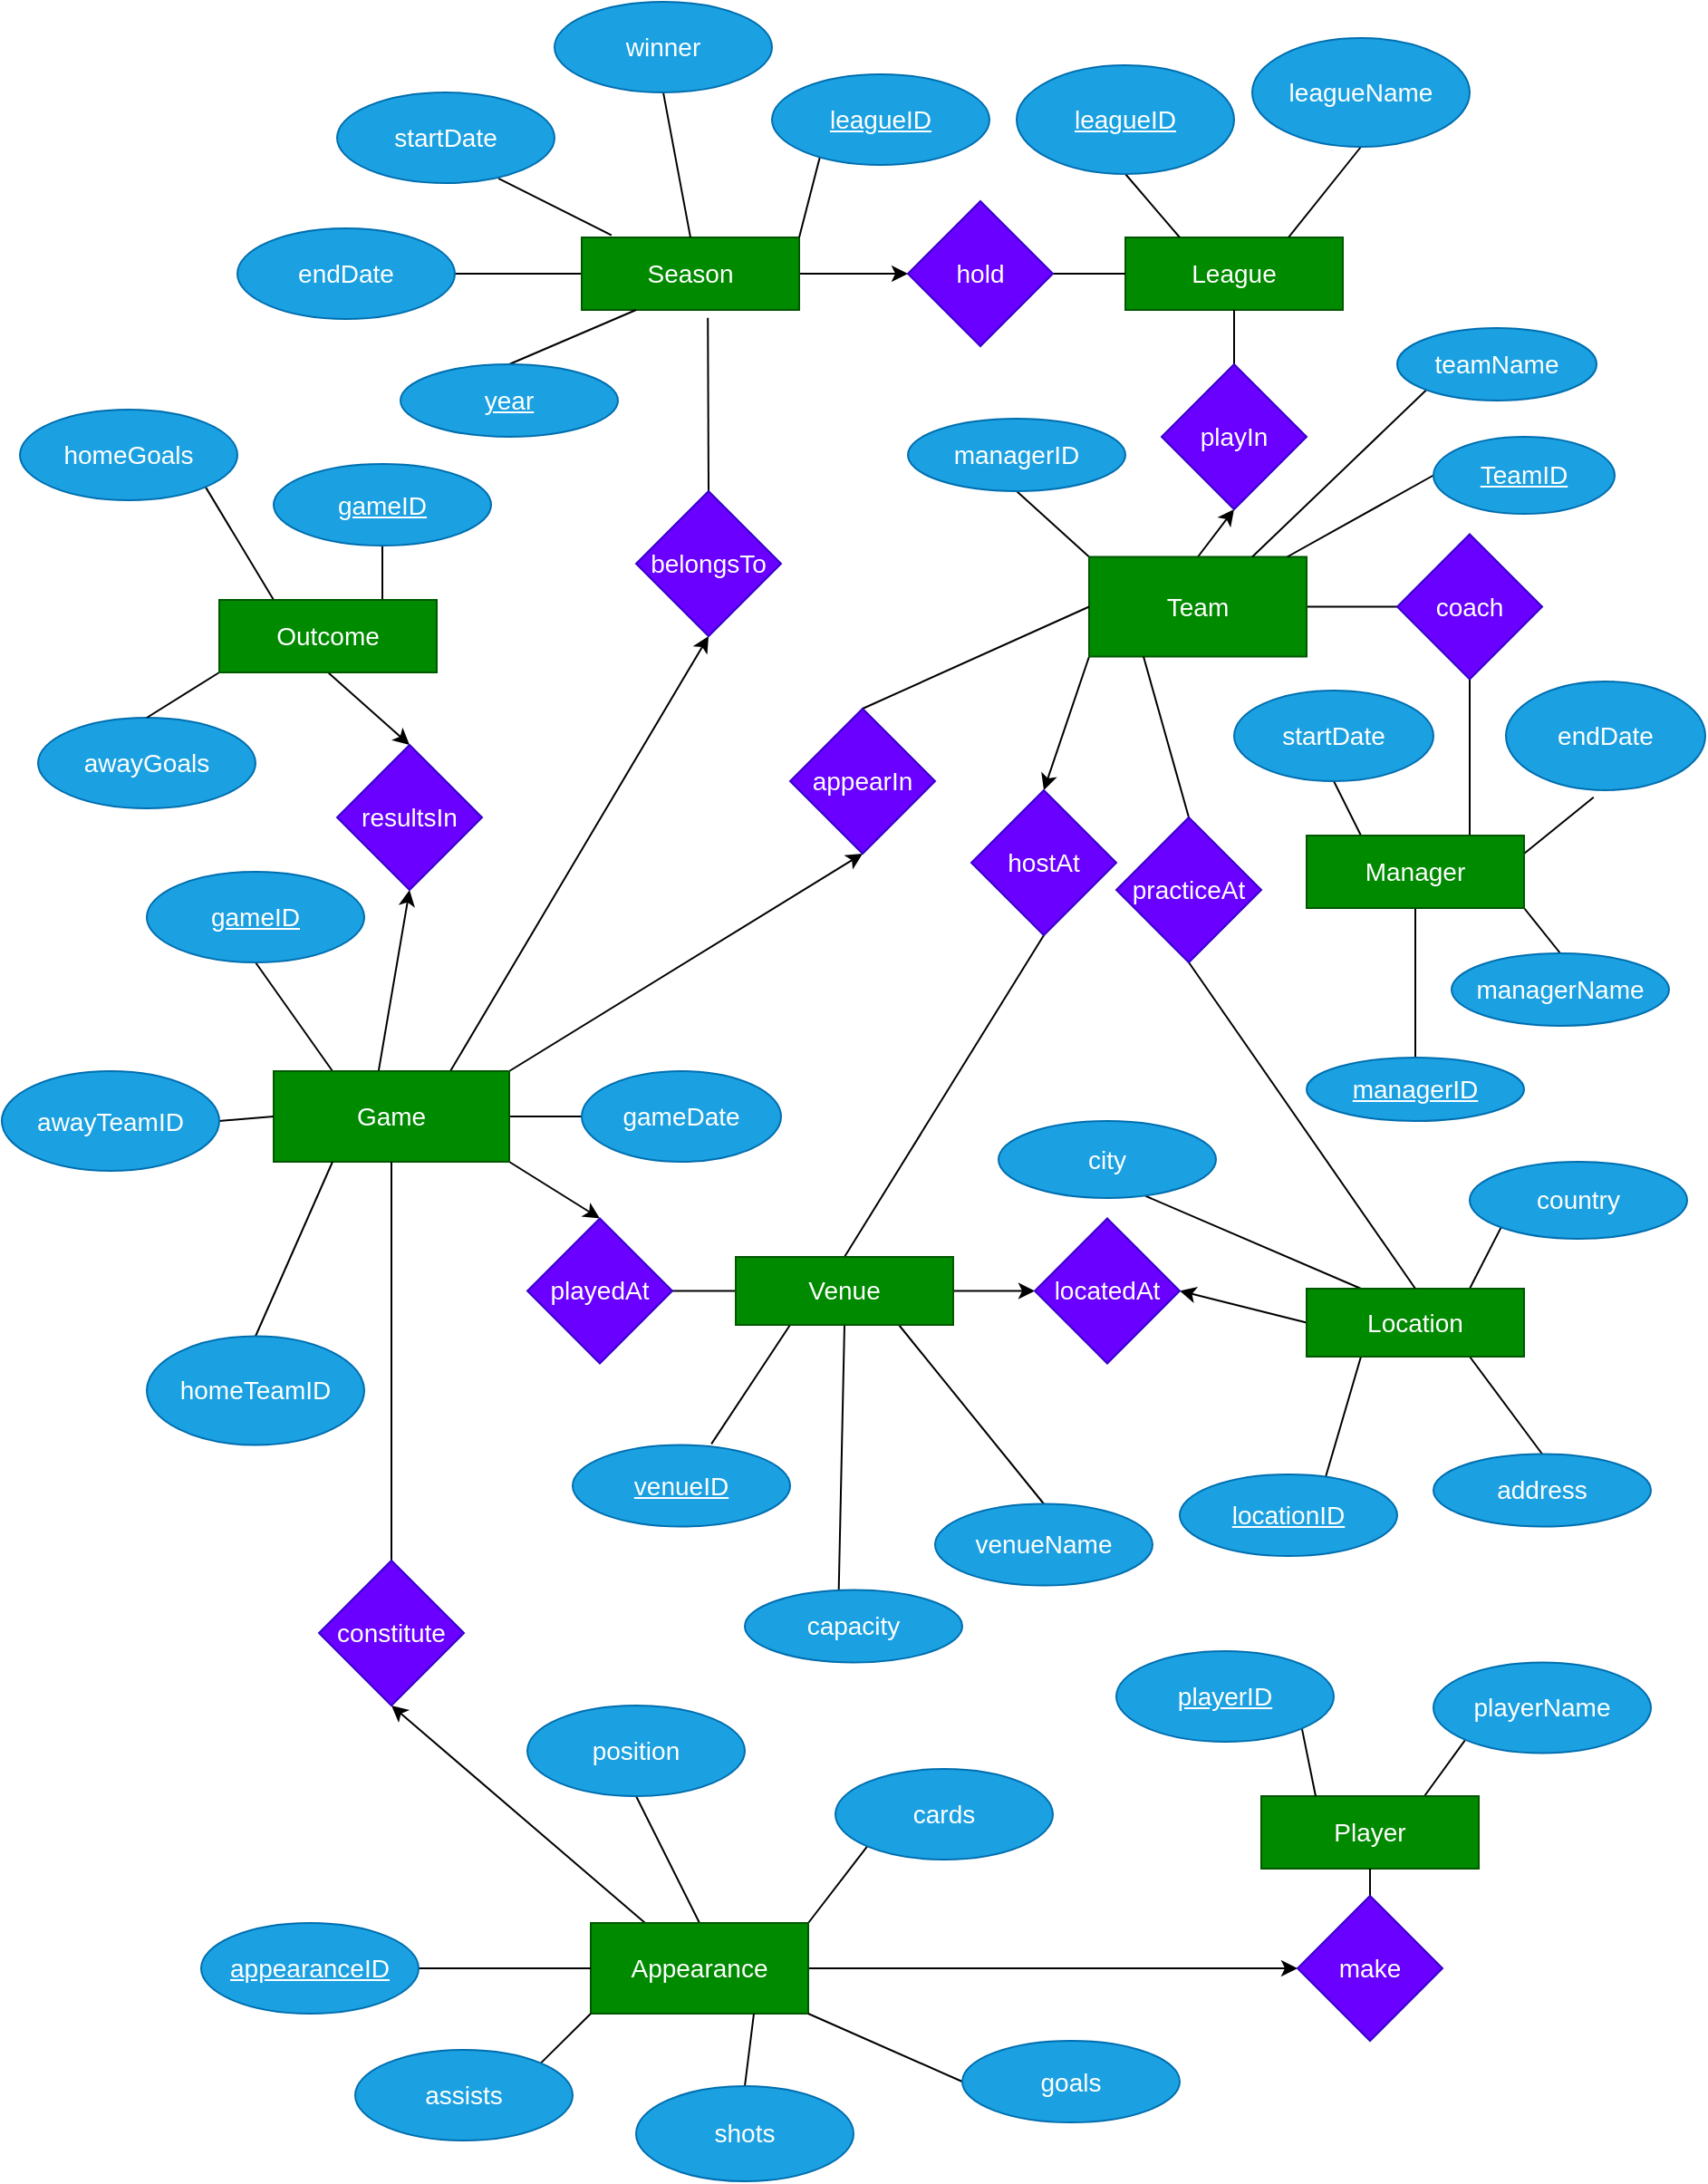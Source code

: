 <mxfile>
    <diagram id="piiMzi1ZAlSd88O1rmsM" name="Page-1">
        <mxGraphModel dx="2433" dy="1136" grid="1" gridSize="10" guides="1" tooltips="1" connect="1" arrows="1" fold="1" page="1" pageScale="1" pageWidth="850" pageHeight="1100" math="0" shadow="0">
            <root>
                <mxCell id="0"/>
                <mxCell id="1" parent="0"/>
                <mxCell id="107" style="edgeStyle=none;html=1;exitX=0.5;exitY=0;exitDx=0;exitDy=0;entryX=0.5;entryY=1;entryDx=0;entryDy=0;startArrow=none;startFill=0;endArrow=classic;endFill=1;fontSize=14;" parent="1" source="6" target="106" edge="1">
                    <mxGeometry relative="1" as="geometry"/>
                </mxCell>
                <mxCell id="235" style="edgeStyle=none;html=1;exitX=0;exitY=1;exitDx=0;exitDy=0;endArrow=classic;endFill=1;entryX=0.5;entryY=0;entryDx=0;entryDy=0;fontSize=14;" parent="1" source="6" target="223" edge="1">
                    <mxGeometry relative="1" as="geometry">
                        <mxPoint x="560" y="750" as="targetPoint"/>
                    </mxGeometry>
                </mxCell>
                <mxCell id="259" style="edgeStyle=none;html=1;entryX=0;entryY=0.5;entryDx=0;entryDy=0;endArrow=none;endFill=0;exitX=1;exitY=0.5;exitDx=0;exitDy=0;fontSize=14;" parent="1" source="6" target="256" edge="1">
                    <mxGeometry relative="1" as="geometry">
                        <mxPoint x="640" y="640" as="sourcePoint"/>
                    </mxGeometry>
                </mxCell>
                <mxCell id="261" style="edgeStyle=none;html=1;exitX=0;exitY=0;exitDx=0;exitDy=0;endArrow=none;endFill=0;fontSize=14;entryX=0.5;entryY=1;entryDx=0;entryDy=0;" parent="1" source="6" target="260" edge="1">
                    <mxGeometry relative="1" as="geometry">
                        <mxPoint x="480" y="340" as="targetPoint"/>
                    </mxGeometry>
                </mxCell>
                <mxCell id="6" value="Team" style="rounded=0;whiteSpace=wrap;html=1;fillColor=#008a00;fontColor=#ffffff;strokeColor=#005700;fontSize=14;" parent="1" vertex="1">
                    <mxGeometry x="510" y="356.25" width="120" height="55" as="geometry"/>
                </mxCell>
                <mxCell id="34" style="edgeStyle=none;html=1;exitX=0;exitY=0.5;exitDx=0;exitDy=0;endArrow=none;endFill=0;fontSize=14;" parent="1" source="7" target="6" edge="1">
                    <mxGeometry relative="1" as="geometry">
                        <mxPoint x="720" y="435" as="targetPoint"/>
                    </mxGeometry>
                </mxCell>
                <mxCell id="7" value="&lt;u style=&quot;font-size: 14px;&quot;&gt;TeamID&lt;/u&gt;" style="ellipse;whiteSpace=wrap;html=1;fillColor=#1ba1e2;fontColor=#ffffff;strokeColor=#006EAF;fontSize=14;" parent="1" vertex="1">
                    <mxGeometry x="700" y="290" width="100" height="42.5" as="geometry"/>
                </mxCell>
                <mxCell id="33" style="edgeStyle=none;html=1;exitX=0;exitY=1;exitDx=0;exitDy=0;entryX=0.75;entryY=0;entryDx=0;entryDy=0;endArrow=none;endFill=0;fontSize=14;" parent="1" source="10" target="6" edge="1">
                    <mxGeometry relative="1" as="geometry"/>
                </mxCell>
                <mxCell id="10" value="teamName" style="ellipse;whiteSpace=wrap;html=1;fillColor=#1ba1e2;fontColor=#ffffff;strokeColor=#006EAF;fontSize=14;" parent="1" vertex="1">
                    <mxGeometry x="680" y="230" width="110" height="40" as="geometry"/>
                </mxCell>
                <mxCell id="25" style="edgeStyle=none;html=1;entryX=0.5;entryY=1;entryDx=0;entryDy=0;endArrow=none;endFill=0;exitX=0.25;exitY=0;exitDx=0;exitDy=0;fontSize=14;" parent="1" source="16" target="17" edge="1">
                    <mxGeometry relative="1" as="geometry">
                        <mxPoint x="300" y="524.65" as="sourcePoint"/>
                    </mxGeometry>
                </mxCell>
                <mxCell id="32" style="edgeStyle=none;html=1;endArrow=none;endFill=0;exitX=1;exitY=0.5;exitDx=0;exitDy=0;entryX=0;entryY=0.5;entryDx=0;entryDy=0;fontSize=14;" parent="1" source="16" target="20" edge="1">
                    <mxGeometry relative="1" as="geometry">
                        <mxPoint x="310" y="434.65" as="sourcePoint"/>
                    </mxGeometry>
                </mxCell>
                <mxCell id="110" style="edgeStyle=none;html=1;exitX=0.75;exitY=0;exitDx=0;exitDy=0;entryX=0.5;entryY=1;entryDx=0;entryDy=0;startArrow=none;startFill=0;endArrow=classic;endFill=1;fontSize=14;" parent="1" source="16" target="109" edge="1">
                    <mxGeometry relative="1" as="geometry"/>
                </mxCell>
                <mxCell id="180" style="edgeStyle=none;html=1;exitX=1;exitY=0;exitDx=0;exitDy=0;entryX=0.5;entryY=1;entryDx=0;entryDy=0;startArrow=none;startFill=0;endArrow=classic;endFill=1;fontSize=14;" parent="1" source="16" target="139" edge="1">
                    <mxGeometry relative="1" as="geometry">
                        <mxPoint x="600" y="643.4" as="targetPoint"/>
                    </mxGeometry>
                </mxCell>
                <mxCell id="237" style="edgeStyle=none;html=1;endArrow=classic;endFill=1;exitX=1;exitY=1;exitDx=0;exitDy=0;entryX=0.5;entryY=0;entryDx=0;entryDy=0;fontSize=14;" parent="1" target="229" edge="1" source="16">
                    <mxGeometry relative="1" as="geometry">
                        <mxPoint x="-10" y="620" as="sourcePoint"/>
                        <mxPoint x="360" y="790" as="targetPoint"/>
                    </mxGeometry>
                </mxCell>
                <mxCell id="240" style="edgeStyle=none;html=1;entryX=0.5;entryY=1;entryDx=0;entryDy=0;endArrow=classic;endFill=1;exitX=0.443;exitY=0.037;exitDx=0;exitDy=0;exitPerimeter=0;fontSize=14;" parent="1" source="16" target="239" edge="1">
                    <mxGeometry relative="1" as="geometry"/>
                </mxCell>
                <mxCell id="16" value="Game" style="rounded=0;whiteSpace=wrap;html=1;fillColor=#008a00;fontColor=#ffffff;strokeColor=#005700;fontSize=14;" parent="1" vertex="1">
                    <mxGeometry x="60" y="640" width="130" height="50" as="geometry"/>
                </mxCell>
                <mxCell id="17" value="&lt;u style=&quot;font-size: 14px;&quot;&gt;gameID&lt;/u&gt;" style="ellipse;whiteSpace=wrap;html=1;fillColor=#1ba1e2;fontColor=#ffffff;strokeColor=#006EAF;fontSize=14;" parent="1" vertex="1">
                    <mxGeometry x="-10" y="530" width="120" height="50" as="geometry"/>
                </mxCell>
                <mxCell id="20" value="gameDate" style="ellipse;whiteSpace=wrap;html=1;fillColor=#1ba1e2;fontColor=#ffffff;strokeColor=#006EAF;fontSize=14;" parent="1" vertex="1">
                    <mxGeometry x="230" y="640" width="110" height="50" as="geometry"/>
                </mxCell>
                <mxCell id="175" style="edgeStyle=none;html=1;exitX=0.5;exitY=0;exitDx=0;exitDy=0;entryX=0.25;entryY=1;entryDx=0;entryDy=0;startArrow=none;startFill=0;endArrow=none;endFill=0;fontSize=14;" parent="1" source="21" target="16" edge="1">
                    <mxGeometry relative="1" as="geometry">
                        <mxPoint x="720" y="524.65" as="targetPoint"/>
                    </mxGeometry>
                </mxCell>
                <mxCell id="21" value="homeTeamID" style="ellipse;whiteSpace=wrap;html=1;fillColor=#1ba1e2;fontColor=#ffffff;strokeColor=#006EAF;fontSize=14;" parent="1" vertex="1">
                    <mxGeometry x="-10" y="786.25" width="120" height="60" as="geometry"/>
                </mxCell>
                <mxCell id="174" style="edgeStyle=none;html=1;exitX=1;exitY=0.5;exitDx=0;exitDy=0;startArrow=none;startFill=0;endArrow=none;endFill=0;entryX=0;entryY=0.5;entryDx=0;entryDy=0;fontSize=14;" parent="1" source="22" target="16" edge="1">
                    <mxGeometry relative="1" as="geometry">
                        <mxPoint x="140" y="471.25" as="targetPoint"/>
                    </mxGeometry>
                </mxCell>
                <mxCell id="22" value="awayTeamID" style="ellipse;whiteSpace=wrap;html=1;fillColor=#1ba1e2;fontColor=#ffffff;strokeColor=#006EAF;fontSize=14;" parent="1" vertex="1">
                    <mxGeometry x="-90" y="640" width="120" height="55" as="geometry"/>
                </mxCell>
                <mxCell id="24" value="awayGoals" style="ellipse;whiteSpace=wrap;html=1;fillColor=#1ba1e2;fontColor=#ffffff;strokeColor=#006EAF;fontSize=14;" parent="1" vertex="1">
                    <mxGeometry x="-70" y="445" width="120" height="50" as="geometry"/>
                </mxCell>
                <mxCell id="35" value="League" style="rounded=0;whiteSpace=wrap;html=1;fillColor=#008a00;fontColor=#ffffff;strokeColor=#005700;fontSize=14;" parent="1" vertex="1">
                    <mxGeometry x="530" y="180" width="120" height="40" as="geometry"/>
                </mxCell>
                <mxCell id="39" style="edgeStyle=none;html=1;exitX=0.5;exitY=1;exitDx=0;exitDy=0;entryX=0.25;entryY=0;entryDx=0;entryDy=0;endArrow=none;endFill=0;fontSize=14;" parent="1" source="36" target="35" edge="1">
                    <mxGeometry relative="1" as="geometry"/>
                </mxCell>
                <mxCell id="36" value="&lt;u style=&quot;font-size: 14px;&quot;&gt;leagueID&lt;/u&gt;" style="ellipse;whiteSpace=wrap;html=1;fillColor=#1ba1e2;fontColor=#ffffff;strokeColor=#006EAF;fontSize=14;" parent="1" vertex="1">
                    <mxGeometry x="470" y="85" width="120" height="60" as="geometry"/>
                </mxCell>
                <mxCell id="38" style="edgeStyle=none;html=1;exitX=0.5;exitY=1;exitDx=0;exitDy=0;entryX=0.75;entryY=0;entryDx=0;entryDy=0;endArrow=none;endFill=0;fontSize=14;" parent="1" source="37" target="35" edge="1">
                    <mxGeometry relative="1" as="geometry"/>
                </mxCell>
                <mxCell id="37" value="leagueName" style="ellipse;whiteSpace=wrap;html=1;fillColor=#1ba1e2;fontColor=#ffffff;strokeColor=#006EAF;fontSize=14;" parent="1" vertex="1">
                    <mxGeometry x="600" y="70" width="120" height="60" as="geometry"/>
                </mxCell>
                <mxCell id="252" style="edgeStyle=none;html=1;exitX=0.75;exitY=0;exitDx=0;exitDy=0;entryX=0;entryY=1;entryDx=0;entryDy=0;endArrow=none;endFill=0;fontSize=14;" parent="1" source="40" target="44" edge="1">
                    <mxGeometry relative="1" as="geometry"/>
                </mxCell>
                <mxCell id="40" value="Player" style="whiteSpace=wrap;html=1;fillColor=#008a00;fontColor=#ffffff;strokeColor=#005700;fontSize=14;" parent="1" vertex="1">
                    <mxGeometry x="605" y="1040" width="120" height="40" as="geometry"/>
                </mxCell>
                <mxCell id="45" style="edgeStyle=none;html=1;exitX=1;exitY=1;exitDx=0;exitDy=0;entryX=0.25;entryY=0;entryDx=0;entryDy=0;endArrow=none;endFill=0;fontSize=14;" parent="1" source="43" target="40" edge="1">
                    <mxGeometry relative="1" as="geometry"/>
                </mxCell>
                <mxCell id="43" value="&lt;u style=&quot;font-size: 14px;&quot;&gt;playerID&lt;/u&gt;" style="ellipse;whiteSpace=wrap;html=1;fillColor=#1ba1e2;fontColor=#ffffff;strokeColor=#006EAF;fontSize=14;" parent="1" vertex="1">
                    <mxGeometry x="525" y="960" width="120" height="50" as="geometry"/>
                </mxCell>
                <mxCell id="44" value="playerName" style="ellipse;whiteSpace=wrap;html=1;fillColor=#1ba1e2;fontColor=#ffffff;strokeColor=#006EAF;fontSize=14;" parent="1" vertex="1">
                    <mxGeometry x="700" y="966.25" width="120" height="50" as="geometry"/>
                </mxCell>
                <mxCell id="64" style="edgeStyle=none;html=1;exitX=0.5;exitY=0;exitDx=0;exitDy=0;entryX=0.5;entryY=1;entryDx=0;entryDy=0;endArrow=none;endFill=0;fontSize=14;" parent="1" source="47" target="63" edge="1">
                    <mxGeometry relative="1" as="geometry"/>
                </mxCell>
                <mxCell id="114" style="edgeStyle=none;html=1;exitX=1;exitY=0.5;exitDx=0;exitDy=0;startArrow=none;startFill=0;endArrow=classic;endFill=1;entryX=0;entryY=0.5;entryDx=0;entryDy=0;fontSize=14;" parent="1" source="47" target="113" edge="1">
                    <mxGeometry relative="1" as="geometry">
                        <mxPoint x="240" y="1260" as="targetPoint"/>
                    </mxGeometry>
                </mxCell>
                <mxCell id="136" style="edgeStyle=none;html=1;exitX=0.25;exitY=0;exitDx=0;exitDy=0;entryX=0.5;entryY=1;entryDx=0;entryDy=0;startArrow=none;startFill=0;endArrow=classic;endFill=1;fontSize=14;" parent="1" source="47" target="132" edge="1">
                    <mxGeometry relative="1" as="geometry"/>
                </mxCell>
                <mxCell id="159" style="edgeStyle=none;html=1;exitX=1;exitY=0;exitDx=0;exitDy=0;entryX=0;entryY=1;entryDx=0;entryDy=0;startArrow=none;startFill=0;endArrow=none;endFill=0;fontSize=14;" parent="1" source="47" target="67" edge="1">
                    <mxGeometry relative="1" as="geometry"/>
                </mxCell>
                <mxCell id="47" value="Appearance" style="whiteSpace=wrap;html=1;fillColor=#008a00;fontColor=#ffffff;strokeColor=#005700;fontSize=14;" parent="1" vertex="1">
                    <mxGeometry x="235" y="1110" width="120" height="50" as="geometry"/>
                </mxCell>
                <mxCell id="155" style="edgeStyle=none;html=1;exitX=1;exitY=0;exitDx=0;exitDy=0;entryX=0;entryY=1;entryDx=0;entryDy=0;startArrow=none;startFill=0;endArrow=none;endFill=0;fontSize=14;" parent="1" source="58" target="47" edge="1">
                    <mxGeometry relative="1" as="geometry"/>
                </mxCell>
                <mxCell id="58" value="assists" style="ellipse;whiteSpace=wrap;html=1;fillColor=#1ba1e2;fontColor=#ffffff;strokeColor=#006EAF;fontSize=14;" parent="1" vertex="1">
                    <mxGeometry x="105" y="1180" width="120" height="50" as="geometry"/>
                </mxCell>
                <mxCell id="63" value="position" style="ellipse;whiteSpace=wrap;html=1;fillColor=#1ba1e2;fontColor=#ffffff;strokeColor=#006EAF;fontSize=14;" parent="1" vertex="1">
                    <mxGeometry x="200" y="990" width="120" height="50" as="geometry"/>
                </mxCell>
                <mxCell id="67" value="cards" style="ellipse;whiteSpace=wrap;html=1;fillColor=#1ba1e2;fontColor=#ffffff;strokeColor=#006EAF;fontSize=14;" parent="1" vertex="1">
                    <mxGeometry x="370" y="1025" width="120" height="50" as="geometry"/>
                </mxCell>
                <mxCell id="172" style="edgeStyle=none;html=1;entryX=0;entryY=0.5;entryDx=0;entryDy=0;startArrow=none;startFill=0;endArrow=classic;endFill=1;exitX=1;exitY=0.5;exitDx=0;exitDy=0;fontSize=14;" parent="1" target="143" edge="1" source="73">
                    <mxGeometry relative="1" as="geometry">
                        <mxPoint x="120" y="200" as="sourcePoint"/>
                    </mxGeometry>
                </mxCell>
                <mxCell id="249" style="edgeStyle=none;html=1;exitX=0.137;exitY=-0.031;exitDx=0;exitDy=0;entryX=0.742;entryY=0.948;entryDx=0;entryDy=0;entryPerimeter=0;endArrow=none;endFill=0;exitPerimeter=0;fontSize=14;" parent="1" source="73" target="247" edge="1">
                    <mxGeometry relative="1" as="geometry"/>
                </mxCell>
                <mxCell id="250" style="edgeStyle=none;html=1;exitX=0;exitY=0.5;exitDx=0;exitDy=0;entryX=1;entryY=0.5;entryDx=0;entryDy=0;endArrow=none;endFill=0;fontSize=14;" parent="1" source="73" target="248" edge="1">
                    <mxGeometry relative="1" as="geometry"/>
                </mxCell>
                <mxCell id="73" value="Season" style="whiteSpace=wrap;html=1;fillColor=#008a00;fontColor=#ffffff;strokeColor=#005700;fontSize=14;" parent="1" vertex="1">
                    <mxGeometry x="230" y="180" width="120" height="40" as="geometry"/>
                </mxCell>
                <mxCell id="76" style="edgeStyle=none;html=1;exitX=0.5;exitY=1;exitDx=0;exitDy=0;endArrow=none;endFill=0;entryX=0.5;entryY=0;entryDx=0;entryDy=0;fontSize=14;" parent="1" source="168" target="73" edge="1">
                    <mxGeometry relative="1" as="geometry">
                        <mxPoint x="155" y="160" as="sourcePoint"/>
                    </mxGeometry>
                </mxCell>
                <mxCell id="156" style="edgeStyle=none;html=1;exitX=0.5;exitY=0;exitDx=0;exitDy=0;entryX=0.75;entryY=1;entryDx=0;entryDy=0;startArrow=none;startFill=0;endArrow=none;endFill=0;fontSize=14;" parent="1" source="90" target="47" edge="1">
                    <mxGeometry relative="1" as="geometry"/>
                </mxCell>
                <mxCell id="90" value="shots" style="ellipse;whiteSpace=wrap;html=1;fillColor=#1ba1e2;fontColor=#ffffff;strokeColor=#006EAF;fontSize=14;" parent="1" vertex="1">
                    <mxGeometry x="260" y="1200" width="120" height="52.5" as="geometry"/>
                </mxCell>
                <mxCell id="158" style="edgeStyle=none;html=1;entryX=1;entryY=1;entryDx=0;entryDy=0;startArrow=none;startFill=0;endArrow=none;endFill=0;exitX=0;exitY=0.5;exitDx=0;exitDy=0;fontSize=14;" parent="1" source="92" target="47" edge="1">
                    <mxGeometry relative="1" as="geometry">
                        <mxPoint x="420" y="1270" as="sourcePoint"/>
                    </mxGeometry>
                </mxCell>
                <mxCell id="92" value="goals" style="ellipse;whiteSpace=wrap;html=1;fillColor=#1ba1e2;fontColor=#ffffff;strokeColor=#006EAF;fontSize=14;" parent="1" vertex="1">
                    <mxGeometry x="440" y="1175" width="120" height="45" as="geometry"/>
                </mxCell>
                <mxCell id="108" style="edgeStyle=none;html=1;exitX=0.5;exitY=0;exitDx=0;exitDy=0;entryX=0.5;entryY=1;entryDx=0;entryDy=0;startArrow=none;startFill=0;endArrow=none;endFill=0;fontSize=14;" parent="1" source="106" target="35" edge="1">
                    <mxGeometry relative="1" as="geometry"/>
                </mxCell>
                <mxCell id="106" value="playIn" style="rhombus;whiteSpace=wrap;html=1;fillColor=#6a00ff;fontColor=#ffffff;strokeColor=#3700CC;fontSize=14;" parent="1" vertex="1">
                    <mxGeometry x="550" y="250" width="80" height="80" as="geometry"/>
                </mxCell>
                <mxCell id="112" style="edgeStyle=none;html=1;exitX=0.5;exitY=0;exitDx=0;exitDy=0;startArrow=none;startFill=0;endArrow=none;endFill=0;entryX=0.25;entryY=1;entryDx=0;entryDy=0;fontSize=14;" parent="1" source="85" target="73" edge="1">
                    <mxGeometry relative="1" as="geometry">
                        <mxPoint x="240" y="210" as="targetPoint"/>
                    </mxGeometry>
                </mxCell>
                <mxCell id="273" style="edgeStyle=none;html=1;exitX=0.5;exitY=0;exitDx=0;exitDy=0;entryX=0.58;entryY=1.109;entryDx=0;entryDy=0;entryPerimeter=0;endArrow=none;endFill=0;fontSize=14;" parent="1" source="109" target="73" edge="1">
                    <mxGeometry relative="1" as="geometry">
                        <mxPoint x="330" y="300" as="sourcePoint"/>
                    </mxGeometry>
                </mxCell>
                <mxCell id="109" value="belongsTo" style="rhombus;whiteSpace=wrap;html=1;fillColor=#6a00ff;fontColor=#ffffff;strokeColor=#3700CC;fontSize=14;" parent="1" vertex="1">
                    <mxGeometry x="260" y="320" width="80" height="80" as="geometry"/>
                </mxCell>
                <mxCell id="115" style="edgeStyle=none;html=1;exitX=0.5;exitY=0;exitDx=0;exitDy=0;entryX=0.5;entryY=1;entryDx=0;entryDy=0;startArrow=none;startFill=0;endArrow=none;endFill=0;fontSize=14;" parent="1" source="113" target="40" edge="1">
                    <mxGeometry relative="1" as="geometry"/>
                </mxCell>
                <mxCell id="113" value="make" style="rhombus;whiteSpace=wrap;html=1;fillColor=#6a00ff;fontColor=#ffffff;strokeColor=#3700CC;fontSize=14;" parent="1" vertex="1">
                    <mxGeometry x="625" y="1095" width="80" height="80" as="geometry"/>
                </mxCell>
                <mxCell id="135" style="edgeStyle=none;html=1;exitX=0.5;exitY=0;exitDx=0;exitDy=0;startArrow=none;startFill=0;endArrow=none;endFill=0;fontSize=14;" parent="1" source="132" target="16" edge="1">
                    <mxGeometry relative="1" as="geometry"/>
                </mxCell>
                <mxCell id="132" value="constitute" style="rhombus;whiteSpace=wrap;html=1;fillColor=#6a00ff;fontColor=#ffffff;strokeColor=#3700CC;fontSize=14;" parent="1" vertex="1">
                    <mxGeometry x="85" y="910" width="80" height="80" as="geometry"/>
                </mxCell>
                <mxCell id="181" style="edgeStyle=none;html=1;exitX=0.5;exitY=0;exitDx=0;exitDy=0;startArrow=none;startFill=0;endArrow=none;endFill=0;entryX=0;entryY=0.5;entryDx=0;entryDy=0;fontSize=14;" parent="1" source="139" target="6" edge="1">
                    <mxGeometry relative="1" as="geometry">
                        <mxPoint x="300" y="620" as="targetPoint"/>
                    </mxGeometry>
                </mxCell>
                <mxCell id="139" value="appearIn" style="rhombus;whiteSpace=wrap;html=1;fillColor=#6a00ff;fontColor=#ffffff;strokeColor=#3700CC;fontSize=14;" parent="1" vertex="1">
                    <mxGeometry x="345" y="440" width="80" height="80" as="geometry"/>
                </mxCell>
                <mxCell id="171" style="edgeStyle=none;html=1;exitX=1;exitY=0.5;exitDx=0;exitDy=0;entryX=0;entryY=0.5;entryDx=0;entryDy=0;startArrow=none;startFill=0;endArrow=none;endFill=0;fontSize=14;" parent="1" source="143" target="35" edge="1">
                    <mxGeometry relative="1" as="geometry"/>
                </mxCell>
                <mxCell id="143" value="hold" style="rhombus;whiteSpace=wrap;html=1;fillColor=#6a00ff;fontColor=#ffffff;strokeColor=#3700CC;fontSize=14;" parent="1" vertex="1">
                    <mxGeometry x="410" y="160" width="80" height="80" as="geometry"/>
                </mxCell>
                <mxCell id="150" style="edgeStyle=none;html=1;exitX=1;exitY=0.5;exitDx=0;exitDy=0;startArrow=none;startFill=0;endArrow=none;endFill=0;entryX=0;entryY=0.5;entryDx=0;entryDy=0;fontSize=14;" parent="1" source="149" target="47" edge="1">
                    <mxGeometry relative="1" as="geometry">
                        <mxPoint x="270" y="1210" as="targetPoint"/>
                    </mxGeometry>
                </mxCell>
                <mxCell id="149" value="&lt;u style=&quot;font-size: 14px;&quot;&gt;appearanceID&lt;/u&gt;" style="ellipse;whiteSpace=wrap;html=1;fillColor=#1ba1e2;fontColor=#ffffff;strokeColor=#006EAF;fontSize=14;" parent="1" vertex="1">
                    <mxGeometry x="20" y="1110" width="120" height="50" as="geometry"/>
                </mxCell>
                <mxCell id="168" value="winner" style="ellipse;whiteSpace=wrap;html=1;fillColor=#1ba1e2;fontColor=#ffffff;strokeColor=#006EAF;fontSize=14;" parent="1" vertex="1">
                    <mxGeometry x="215" y="50" width="120" height="50" as="geometry"/>
                </mxCell>
                <mxCell id="170" style="edgeStyle=none;html=1;exitX=0.221;exitY=0.906;exitDx=0;exitDy=0;startArrow=none;startFill=0;endArrow=none;endFill=0;exitPerimeter=0;entryX=1;entryY=0;entryDx=0;entryDy=0;fontSize=14;" parent="1" source="169" target="73" edge="1">
                    <mxGeometry relative="1" as="geometry"/>
                </mxCell>
                <mxCell id="169" value="&lt;u style=&quot;font-size: 14px;&quot;&gt;leagueID&lt;/u&gt;" style="ellipse;whiteSpace=wrap;html=1;fillColor=#1ba1e2;fontColor=#ffffff;strokeColor=#006EAF;fontSize=14;" parent="1" vertex="1">
                    <mxGeometry x="335" y="90" width="120" height="50" as="geometry"/>
                </mxCell>
                <mxCell id="208" style="edgeStyle=none;html=1;exitX=0.25;exitY=0;exitDx=0;exitDy=0;entryX=0.675;entryY=0.973;entryDx=0;entryDy=0;endArrow=none;endFill=0;entryPerimeter=0;fontSize=14;" parent="1" source="203" target="206" edge="1">
                    <mxGeometry relative="1" as="geometry"/>
                </mxCell>
                <mxCell id="210" style="edgeStyle=none;html=1;exitX=0.25;exitY=1;exitDx=0;exitDy=0;entryX=0.668;entryY=0.059;entryDx=0;entryDy=0;entryPerimeter=0;endArrow=none;endFill=0;fontSize=14;" parent="1" source="203" target="204" edge="1">
                    <mxGeometry relative="1" as="geometry"/>
                </mxCell>
                <mxCell id="211" style="edgeStyle=none;html=1;exitX=0.75;exitY=1;exitDx=0;exitDy=0;entryX=0.5;entryY=0;entryDx=0;entryDy=0;endArrow=none;endFill=0;fontSize=14;" parent="1" source="203" target="205" edge="1">
                    <mxGeometry relative="1" as="geometry"/>
                </mxCell>
                <mxCell id="212" style="edgeStyle=none;html=1;entryX=0;entryY=1;entryDx=0;entryDy=0;endArrow=none;endFill=0;exitX=0.75;exitY=0;exitDx=0;exitDy=0;fontSize=14;" parent="1" source="203" target="207" edge="1">
                    <mxGeometry relative="1" as="geometry">
                        <mxPoint x="700" y="730" as="sourcePoint"/>
                    </mxGeometry>
                </mxCell>
                <mxCell id="232" style="edgeStyle=none;html=1;exitX=0;exitY=0.5;exitDx=0;exitDy=0;endArrow=classic;endFill=1;entryX=1;entryY=0.5;entryDx=0;entryDy=0;fontSize=14;" parent="1" source="203" target="226" edge="1">
                    <mxGeometry relative="1" as="geometry">
                        <mxPoint x="550" y="779.25" as="targetPoint"/>
                    </mxGeometry>
                </mxCell>
                <mxCell id="203" value="Location" style="rounded=0;whiteSpace=wrap;html=1;fillColor=#008a00;fontColor=#ffffff;strokeColor=#005700;fontSize=14;" parent="1" vertex="1">
                    <mxGeometry x="630" y="760" width="120" height="37.5" as="geometry"/>
                </mxCell>
                <mxCell id="204" value="&lt;u style=&quot;font-size: 14px;&quot;&gt;locationID&lt;/u&gt;" style="ellipse;whiteSpace=wrap;html=1;fillColor=#1ba1e2;fontColor=#ffffff;strokeColor=#006EAF;fontSize=14;" parent="1" vertex="1">
                    <mxGeometry x="560" y="862.5" width="120" height="45" as="geometry"/>
                </mxCell>
                <mxCell id="205" value="address" style="ellipse;whiteSpace=wrap;html=1;fillColor=#1ba1e2;fontColor=#ffffff;strokeColor=#006EAF;fontSize=14;" parent="1" vertex="1">
                    <mxGeometry x="700" y="851.25" width="120" height="40" as="geometry"/>
                </mxCell>
                <mxCell id="206" value="city" style="ellipse;whiteSpace=wrap;html=1;fillColor=#1ba1e2;fontColor=#ffffff;strokeColor=#006EAF;fontSize=14;" parent="1" vertex="1">
                    <mxGeometry x="460" y="667.5" width="120" height="42.5" as="geometry"/>
                </mxCell>
                <mxCell id="207" value="country" style="ellipse;whiteSpace=wrap;html=1;fillColor=#1ba1e2;fontColor=#ffffff;strokeColor=#006EAF;fontSize=14;" parent="1" vertex="1">
                    <mxGeometry x="720" y="690" width="120" height="42.5" as="geometry"/>
                </mxCell>
                <mxCell id="214" style="edgeStyle=none;html=1;exitX=0.5;exitY=0;exitDx=0;exitDy=0;endArrow=none;endFill=0;entryX=0.25;entryY=1;entryDx=0;entryDy=0;fontSize=14;" parent="1" source="213" target="6" edge="1">
                    <mxGeometry relative="1" as="geometry">
                        <mxPoint x="680" y="490" as="targetPoint"/>
                        <mxPoint x="620" y="550" as="sourcePoint"/>
                    </mxGeometry>
                </mxCell>
                <mxCell id="215" style="edgeStyle=none;html=1;exitX=0.5;exitY=1;exitDx=0;exitDy=0;endArrow=none;endFill=0;entryX=0.5;entryY=0;entryDx=0;entryDy=0;fontSize=14;" parent="1" source="213" edge="1" target="203">
                    <mxGeometry relative="1" as="geometry">
                        <mxPoint x="760" y="770.0" as="sourcePoint"/>
                        <mxPoint x="720" y="830" as="targetPoint"/>
                    </mxGeometry>
                </mxCell>
                <mxCell id="213" value="practiceAt" style="rhombus;whiteSpace=wrap;html=1;fillColor=#6a00ff;fontColor=#ffffff;strokeColor=#3700CC;fontSize=14;" parent="1" vertex="1">
                    <mxGeometry x="525" y="500" width="80" height="80" as="geometry"/>
                </mxCell>
                <mxCell id="218" style="edgeStyle=none;html=1;exitX=0.25;exitY=1;exitDx=0;exitDy=0;entryX=0.638;entryY=-0.013;entryDx=0;entryDy=0;entryPerimeter=0;endArrow=none;endFill=0;fontSize=14;" parent="1" source="216" target="217" edge="1">
                    <mxGeometry relative="1" as="geometry"/>
                </mxCell>
                <mxCell id="220" style="edgeStyle=none;html=1;exitX=0.5;exitY=1;exitDx=0;exitDy=0;entryX=0.432;entryY=0;entryDx=0;entryDy=0;entryPerimeter=0;endArrow=none;endFill=0;fontSize=14;" parent="1" source="216" target="219" edge="1">
                    <mxGeometry relative="1" as="geometry"/>
                </mxCell>
                <mxCell id="222" style="edgeStyle=none;html=1;entryX=0.5;entryY=0;entryDx=0;entryDy=0;endArrow=none;endFill=0;exitX=0.75;exitY=1;exitDx=0;exitDy=0;fontSize=14;" parent="1" source="216" target="221" edge="1">
                    <mxGeometry relative="1" as="geometry">
                        <mxPoint x="450" y="830" as="sourcePoint"/>
                    </mxGeometry>
                </mxCell>
                <mxCell id="231" style="edgeStyle=none;html=1;exitX=1;exitY=0.5;exitDx=0;exitDy=0;entryX=0;entryY=0.5;entryDx=0;entryDy=0;endArrow=classic;endFill=1;fontSize=14;" parent="1" source="216" target="226" edge="1">
                    <mxGeometry relative="1" as="geometry"/>
                </mxCell>
                <mxCell id="233" style="edgeStyle=none;html=1;exitX=0.5;exitY=0;exitDx=0;exitDy=0;entryX=0.5;entryY=1;entryDx=0;entryDy=0;endArrow=none;endFill=0;fontSize=14;" parent="1" source="216" target="223" edge="1">
                    <mxGeometry relative="1" as="geometry">
                        <mxPoint x="560" y="730" as="targetPoint"/>
                    </mxGeometry>
                </mxCell>
                <mxCell id="236" style="edgeStyle=none;html=1;entryX=1;entryY=0.5;entryDx=0;entryDy=0;endArrow=none;endFill=0;exitX=0;exitY=0.5;exitDx=0;exitDy=0;fontSize=14;" parent="1" target="229" edge="1" source="216">
                    <mxGeometry relative="1" as="geometry">
                        <mxPoint x="320" y="830" as="sourcePoint"/>
                        <mxPoint x="320" y="770" as="targetPoint"/>
                    </mxGeometry>
                </mxCell>
                <mxCell id="216" value="Venue" style="rounded=0;whiteSpace=wrap;html=1;fillColor=#008a00;fontColor=#ffffff;strokeColor=#005700;fontSize=14;" parent="1" vertex="1">
                    <mxGeometry x="315" y="742.5" width="120" height="37.5" as="geometry"/>
                </mxCell>
                <mxCell id="217" value="&lt;u style=&quot;font-size: 14px;&quot;&gt;venueID&lt;/u&gt;" style="ellipse;whiteSpace=wrap;html=1;fillColor=#1ba1e2;fontColor=#ffffff;strokeColor=#006EAF;fontSize=14;" parent="1" vertex="1">
                    <mxGeometry x="225" y="846.25" width="120" height="45" as="geometry"/>
                </mxCell>
                <mxCell id="219" value="capacity" style="ellipse;whiteSpace=wrap;html=1;fillColor=#1ba1e2;fontColor=#ffffff;strokeColor=#006EAF;fontSize=14;" parent="1" vertex="1">
                    <mxGeometry x="320" y="926.25" width="120" height="40" as="geometry"/>
                </mxCell>
                <mxCell id="221" value="venueName" style="ellipse;whiteSpace=wrap;html=1;fillColor=#1ba1e2;fontColor=#ffffff;strokeColor=#006EAF;fontSize=14;" parent="1" vertex="1">
                    <mxGeometry x="425" y="878.75" width="120" height="45" as="geometry"/>
                </mxCell>
                <mxCell id="223" value="hostAt" style="rhombus;whiteSpace=wrap;html=1;fillColor=#6a00ff;fontColor=#ffffff;strokeColor=#3700CC;fontSize=14;" parent="1" vertex="1">
                    <mxGeometry x="445" y="485" width="80" height="80" as="geometry"/>
                </mxCell>
                <mxCell id="226" value="locatedAt" style="rhombus;whiteSpace=wrap;html=1;fillColor=#6a00ff;fontColor=#ffffff;strokeColor=#3700CC;fontSize=14;" parent="1" vertex="1">
                    <mxGeometry x="480" y="721.25" width="80" height="80" as="geometry"/>
                </mxCell>
                <mxCell id="229" value="playedAt" style="rhombus;whiteSpace=wrap;html=1;fillColor=#6a00ff;fontColor=#ffffff;strokeColor=#3700CC;fontSize=14;" parent="1" vertex="1">
                    <mxGeometry x="200" y="721.25" width="80" height="80" as="geometry"/>
                </mxCell>
                <mxCell id="241" style="edgeStyle=none;html=1;exitX=0.5;exitY=1;exitDx=0;exitDy=0;entryX=0.5;entryY=0;entryDx=0;entryDy=0;endArrow=classic;endFill=1;fontSize=14;" parent="1" source="238" target="239" edge="1">
                    <mxGeometry relative="1" as="geometry"/>
                </mxCell>
                <mxCell id="243" style="edgeStyle=none;html=1;exitX=0.75;exitY=0;exitDx=0;exitDy=0;endArrow=none;endFill=0;entryX=0.5;entryY=1;entryDx=0;entryDy=0;fontSize=14;" parent="1" source="238" target="242" edge="1">
                    <mxGeometry relative="1" as="geometry">
                        <mxPoint x="60" y="340" as="targetPoint"/>
                    </mxGeometry>
                </mxCell>
                <mxCell id="245" style="edgeStyle=none;html=1;exitX=0.25;exitY=0;exitDx=0;exitDy=0;entryX=1;entryY=1;entryDx=0;entryDy=0;endArrow=none;endFill=0;fontSize=14;" parent="1" source="238" target="244" edge="1">
                    <mxGeometry relative="1" as="geometry"/>
                </mxCell>
                <mxCell id="246" style="edgeStyle=none;html=1;exitX=0;exitY=1;exitDx=0;exitDy=0;entryX=0.5;entryY=0;entryDx=0;entryDy=0;endArrow=none;endFill=0;fontSize=14;" parent="1" source="238" target="24" edge="1">
                    <mxGeometry relative="1" as="geometry"/>
                </mxCell>
                <mxCell id="238" value="Outcome" style="rounded=0;whiteSpace=wrap;html=1;fillColor=#008a00;fontColor=#ffffff;strokeColor=#005700;fontSize=14;" parent="1" vertex="1">
                    <mxGeometry x="30" y="380" width="120" height="40" as="geometry"/>
                </mxCell>
                <mxCell id="239" value="resultsIn" style="rhombus;whiteSpace=wrap;html=1;fillColor=#6a00ff;fontColor=#ffffff;strokeColor=#3700CC;fontSize=14;" parent="1" vertex="1">
                    <mxGeometry x="95" y="460" width="80" height="80" as="geometry"/>
                </mxCell>
                <mxCell id="242" value="&lt;u style=&quot;font-size: 14px;&quot;&gt;gameID&lt;/u&gt;" style="ellipse;whiteSpace=wrap;html=1;fillColor=#1ba1e2;fontColor=#ffffff;strokeColor=#006EAF;fontSize=14;" parent="1" vertex="1">
                    <mxGeometry x="60" y="305" width="120" height="45" as="geometry"/>
                </mxCell>
                <mxCell id="244" value="homeGoals" style="ellipse;whiteSpace=wrap;html=1;fillColor=#1ba1e2;fontColor=#ffffff;strokeColor=#006EAF;fontSize=14;" parent="1" vertex="1">
                    <mxGeometry x="-80" y="275" width="120" height="50" as="geometry"/>
                </mxCell>
                <mxCell id="247" value="startDate" style="ellipse;whiteSpace=wrap;html=1;fillColor=#1ba1e2;fontColor=#ffffff;strokeColor=#006EAF;fontSize=14;" parent="1" vertex="1">
                    <mxGeometry x="95" y="100" width="120" height="50" as="geometry"/>
                </mxCell>
                <mxCell id="248" value="endDate" style="ellipse;whiteSpace=wrap;html=1;fillColor=#1ba1e2;fontColor=#ffffff;strokeColor=#006EAF;fontSize=14;" parent="1" vertex="1">
                    <mxGeometry x="40" y="175" width="120" height="50" as="geometry"/>
                </mxCell>
                <mxCell id="258" style="edgeStyle=none;html=1;endArrow=none;endFill=0;entryX=0.5;entryY=1;entryDx=0;entryDy=0;exitX=0.75;exitY=0;exitDx=0;exitDy=0;fontSize=14;" parent="1" target="256" edge="1" source="253">
                    <mxGeometry relative="1" as="geometry">
                        <mxPoint x="720" y="490" as="sourcePoint"/>
                        <mxPoint x="740" y="440" as="targetPoint"/>
                    </mxGeometry>
                </mxCell>
                <mxCell id="263" style="edgeStyle=none;html=1;endArrow=none;endFill=0;exitX=0.5;exitY=1;exitDx=0;exitDy=0;entryX=0.5;entryY=0;entryDx=0;entryDy=0;fontSize=14;" parent="1" source="253" target="262" edge="1">
                    <mxGeometry relative="1" as="geometry">
                        <mxPoint x="670" y="580" as="sourcePoint"/>
                        <mxPoint x="670" y="610" as="targetPoint"/>
                    </mxGeometry>
                </mxCell>
                <mxCell id="265" style="edgeStyle=none;html=1;entryX=0.5;entryY=0;entryDx=0;entryDy=0;endArrow=none;endFill=0;exitX=1;exitY=1;exitDx=0;exitDy=0;fontSize=14;" parent="1" source="253" target="264" edge="1">
                    <mxGeometry relative="1" as="geometry"/>
                </mxCell>
                <mxCell id="268" style="edgeStyle=none;html=1;exitX=0.25;exitY=0;exitDx=0;exitDy=0;entryX=0.5;entryY=1;entryDx=0;entryDy=0;endArrow=none;endFill=0;fontSize=14;" parent="1" source="253" target="266" edge="1">
                    <mxGeometry relative="1" as="geometry"/>
                </mxCell>
                <mxCell id="269" style="edgeStyle=none;html=1;entryX=0.44;entryY=1.064;entryDx=0;entryDy=0;endArrow=none;endFill=0;entryPerimeter=0;exitX=1;exitY=0.25;exitDx=0;exitDy=0;fontSize=14;" parent="1" source="253" target="267" edge="1">
                    <mxGeometry relative="1" as="geometry"/>
                </mxCell>
                <mxCell id="253" value="Manager" style="whiteSpace=wrap;html=1;fillColor=#008a00;fontColor=#ffffff;strokeColor=#005700;fontSize=14;" parent="1" vertex="1">
                    <mxGeometry x="630" y="510" width="120" height="40" as="geometry"/>
                </mxCell>
                <mxCell id="256" value="coach" style="rhombus;whiteSpace=wrap;html=1;fillColor=#6a00ff;fontColor=#ffffff;strokeColor=#3700CC;fontSize=14;" parent="1" vertex="1">
                    <mxGeometry x="680" y="343.75" width="80" height="80" as="geometry"/>
                </mxCell>
                <mxCell id="260" value="managerID" style="ellipse;whiteSpace=wrap;html=1;fillColor=#1ba1e2;fontColor=#ffffff;strokeColor=#006EAF;fontSize=14;" parent="1" vertex="1">
                    <mxGeometry x="410" y="280" width="120" height="40" as="geometry"/>
                </mxCell>
                <mxCell id="262" value="&lt;u style=&quot;font-size: 14px;&quot;&gt;managerID&lt;/u&gt;" style="ellipse;whiteSpace=wrap;html=1;fillColor=#1ba1e2;fontColor=#ffffff;strokeColor=#006EAF;fontSize=14;" parent="1" vertex="1">
                    <mxGeometry x="630" y="632.5" width="120" height="35" as="geometry"/>
                </mxCell>
                <mxCell id="264" value="managerName" style="ellipse;whiteSpace=wrap;html=1;fillColor=#1ba1e2;fontColor=#ffffff;strokeColor=#006EAF;fontSize=14;" parent="1" vertex="1">
                    <mxGeometry x="710" y="575" width="120" height="40" as="geometry"/>
                </mxCell>
                <mxCell id="266" value="startDate" style="ellipse;whiteSpace=wrap;html=1;fillColor=#1ba1e2;fontColor=#ffffff;strokeColor=#006EAF;fontSize=14;" parent="1" vertex="1">
                    <mxGeometry x="590" y="430" width="110" height="50" as="geometry"/>
                </mxCell>
                <mxCell id="267" value="endDate" style="ellipse;whiteSpace=wrap;html=1;fillColor=#1ba1e2;fontColor=#ffffff;strokeColor=#006EAF;fontSize=14;" parent="1" vertex="1">
                    <mxGeometry x="740" y="425" width="110" height="60" as="geometry"/>
                </mxCell>
                <mxCell id="85" value="&lt;u style=&quot;font-size: 14px;&quot;&gt;year&lt;/u&gt;" style="ellipse;whiteSpace=wrap;html=1;fillColor=#1ba1e2;fontColor=#ffffff;strokeColor=#006EAF;fontSize=14;" parent="1" vertex="1">
                    <mxGeometry x="130" y="250" width="120" height="40" as="geometry"/>
                </mxCell>
            </root>
        </mxGraphModel>
    </diagram>
</mxfile>